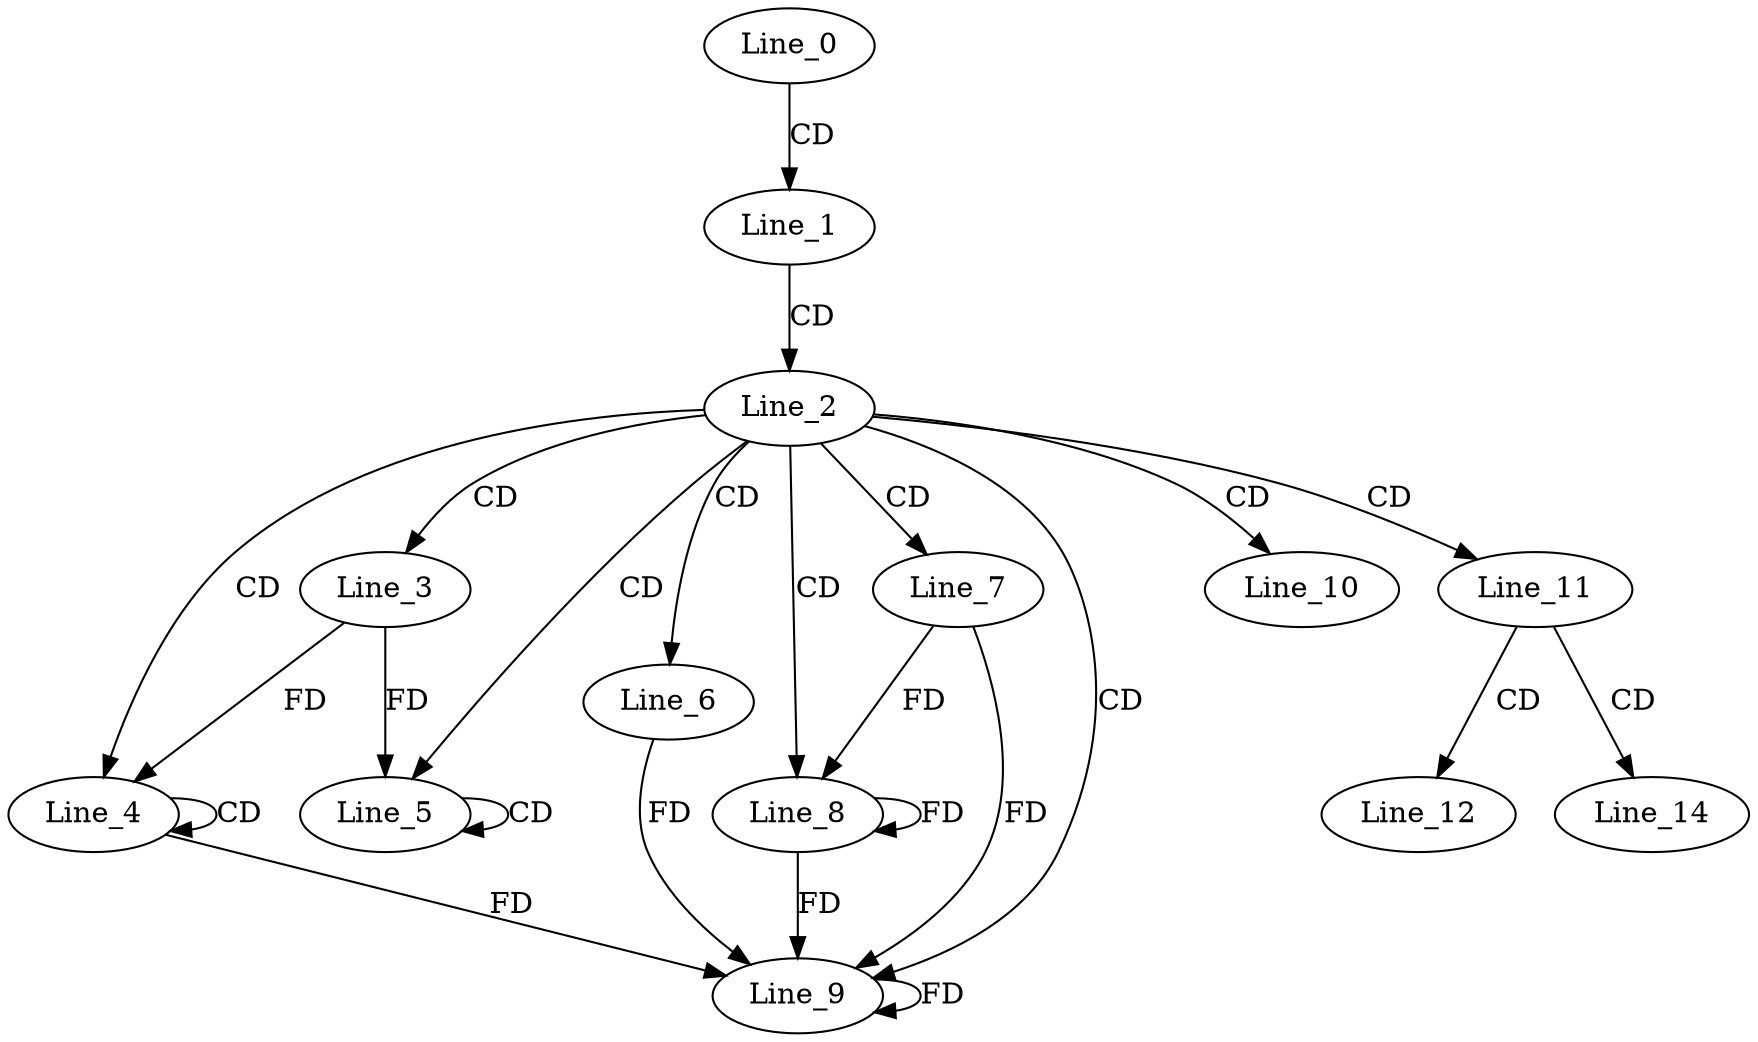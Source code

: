 digraph G {
  Line_0;
  Line_1;
  Line_2;
  Line_3;
  Line_4;
  Line_4;
  Line_5;
  Line_5;
  Line_6;
  Line_7;
  Line_8;
  Line_9;
  Line_10;
  Line_11;
  Line_12;
  Line_14;
  Line_0 -> Line_1 [ label="CD" ];
  Line_1 -> Line_2 [ label="CD" ];
  Line_2 -> Line_3 [ label="CD" ];
  Line_2 -> Line_4 [ label="CD" ];
  Line_4 -> Line_4 [ label="CD" ];
  Line_3 -> Line_4 [ label="FD" ];
  Line_2 -> Line_5 [ label="CD" ];
  Line_5 -> Line_5 [ label="CD" ];
  Line_3 -> Line_5 [ label="FD" ];
  Line_2 -> Line_6 [ label="CD" ];
  Line_2 -> Line_7 [ label="CD" ];
  Line_2 -> Line_8 [ label="CD" ];
  Line_7 -> Line_8 [ label="FD" ];
  Line_8 -> Line_8 [ label="FD" ];
  Line_2 -> Line_9 [ label="CD" ];
  Line_6 -> Line_9 [ label="FD" ];
  Line_9 -> Line_9 [ label="FD" ];
  Line_4 -> Line_9 [ label="FD" ];
  Line_7 -> Line_9 [ label="FD" ];
  Line_8 -> Line_9 [ label="FD" ];
  Line_2 -> Line_10 [ label="CD" ];
  Line_2 -> Line_11 [ label="CD" ];
  Line_11 -> Line_12 [ label="CD" ];
  Line_11 -> Line_14 [ label="CD" ];
}
